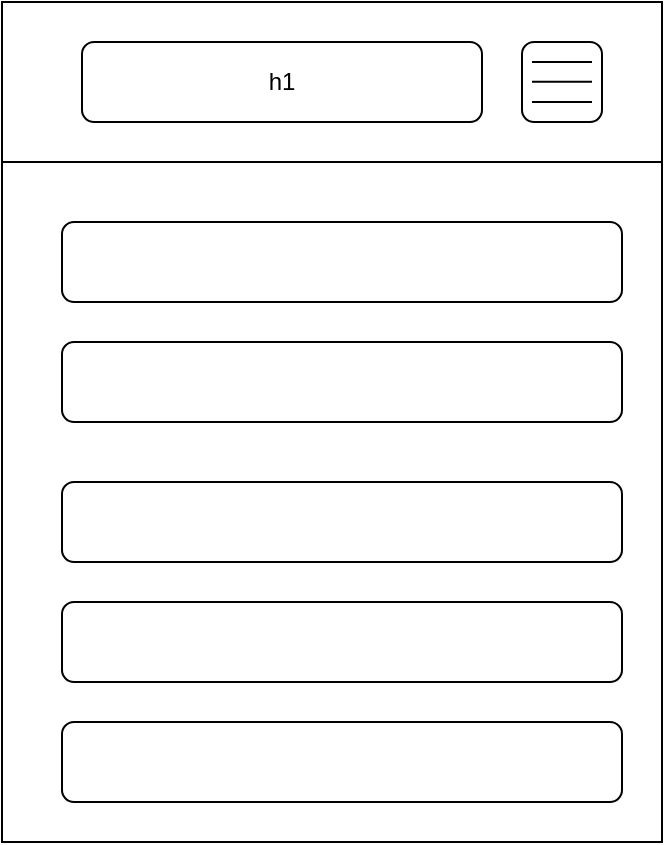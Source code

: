 <mxfile version="24.5.3" type="device">
  <diagram name="Page-1" id="3UFKZAnEB8ansK0Cf9P5">
    <mxGraphModel dx="1114" dy="838" grid="1" gridSize="10" guides="1" tooltips="1" connect="1" arrows="1" fold="1" page="1" pageScale="1" pageWidth="850" pageHeight="1100" math="0" shadow="0">
      <root>
        <mxCell id="0" />
        <mxCell id="1" parent="0" />
        <mxCell id="5BvBw6Kcx2wFL9ISzWlb-2" value="" style="swimlane;startSize=0;" vertex="1" parent="1">
          <mxGeometry y="80" width="330" height="420" as="geometry" />
        </mxCell>
        <mxCell id="5BvBw6Kcx2wFL9ISzWlb-3" value="" style="rounded=0;whiteSpace=wrap;html=1;" vertex="1" parent="5BvBw6Kcx2wFL9ISzWlb-2">
          <mxGeometry width="330" height="80" as="geometry" />
        </mxCell>
        <mxCell id="5BvBw6Kcx2wFL9ISzWlb-4" value="h1" style="rounded=1;whiteSpace=wrap;html=1;" vertex="1" parent="5BvBw6Kcx2wFL9ISzWlb-2">
          <mxGeometry x="40" y="20" width="200" height="40" as="geometry" />
        </mxCell>
        <mxCell id="5BvBw6Kcx2wFL9ISzWlb-5" value="" style="rounded=1;whiteSpace=wrap;html=1;" vertex="1" parent="5BvBw6Kcx2wFL9ISzWlb-2">
          <mxGeometry x="260" y="20" width="40" height="40" as="geometry" />
        </mxCell>
        <mxCell id="5BvBw6Kcx2wFL9ISzWlb-6" value="" style="endArrow=none;html=1;rounded=0;" edge="1" parent="5BvBw6Kcx2wFL9ISzWlb-2">
          <mxGeometry width="50" height="50" relative="1" as="geometry">
            <mxPoint x="265" y="30" as="sourcePoint" />
            <mxPoint x="295" y="30" as="targetPoint" />
          </mxGeometry>
        </mxCell>
        <mxCell id="5BvBw6Kcx2wFL9ISzWlb-7" value="" style="endArrow=none;html=1;rounded=0;" edge="1" parent="5BvBw6Kcx2wFL9ISzWlb-2">
          <mxGeometry width="50" height="50" relative="1" as="geometry">
            <mxPoint x="265" y="39.83" as="sourcePoint" />
            <mxPoint x="295" y="39.83" as="targetPoint" />
          </mxGeometry>
        </mxCell>
        <mxCell id="5BvBw6Kcx2wFL9ISzWlb-8" value="" style="endArrow=none;html=1;rounded=0;" edge="1" parent="5BvBw6Kcx2wFL9ISzWlb-2">
          <mxGeometry width="50" height="50" relative="1" as="geometry">
            <mxPoint x="265" y="50" as="sourcePoint" />
            <mxPoint x="295" y="50" as="targetPoint" />
          </mxGeometry>
        </mxCell>
        <mxCell id="5BvBw6Kcx2wFL9ISzWlb-9" value="" style="rounded=1;whiteSpace=wrap;html=1;" vertex="1" parent="5BvBw6Kcx2wFL9ISzWlb-2">
          <mxGeometry x="30" y="110" width="280" height="40" as="geometry" />
        </mxCell>
        <mxCell id="5BvBw6Kcx2wFL9ISzWlb-19" value="" style="rounded=1;whiteSpace=wrap;html=1;" vertex="1" parent="5BvBw6Kcx2wFL9ISzWlb-2">
          <mxGeometry x="30" y="360" width="280" height="40" as="geometry" />
        </mxCell>
        <mxCell id="5BvBw6Kcx2wFL9ISzWlb-18" value="" style="rounded=1;whiteSpace=wrap;html=1;" vertex="1" parent="5BvBw6Kcx2wFL9ISzWlb-2">
          <mxGeometry x="30" y="300" width="280" height="40" as="geometry" />
        </mxCell>
        <mxCell id="5BvBw6Kcx2wFL9ISzWlb-17" value="" style="rounded=1;whiteSpace=wrap;html=1;" vertex="1" parent="5BvBw6Kcx2wFL9ISzWlb-2">
          <mxGeometry x="30" y="240" width="280" height="40" as="geometry" />
        </mxCell>
        <mxCell id="5BvBw6Kcx2wFL9ISzWlb-16" value="" style="rounded=1;whiteSpace=wrap;html=1;" vertex="1" parent="5BvBw6Kcx2wFL9ISzWlb-2">
          <mxGeometry x="30" y="170" width="280" height="40" as="geometry" />
        </mxCell>
      </root>
    </mxGraphModel>
  </diagram>
</mxfile>
